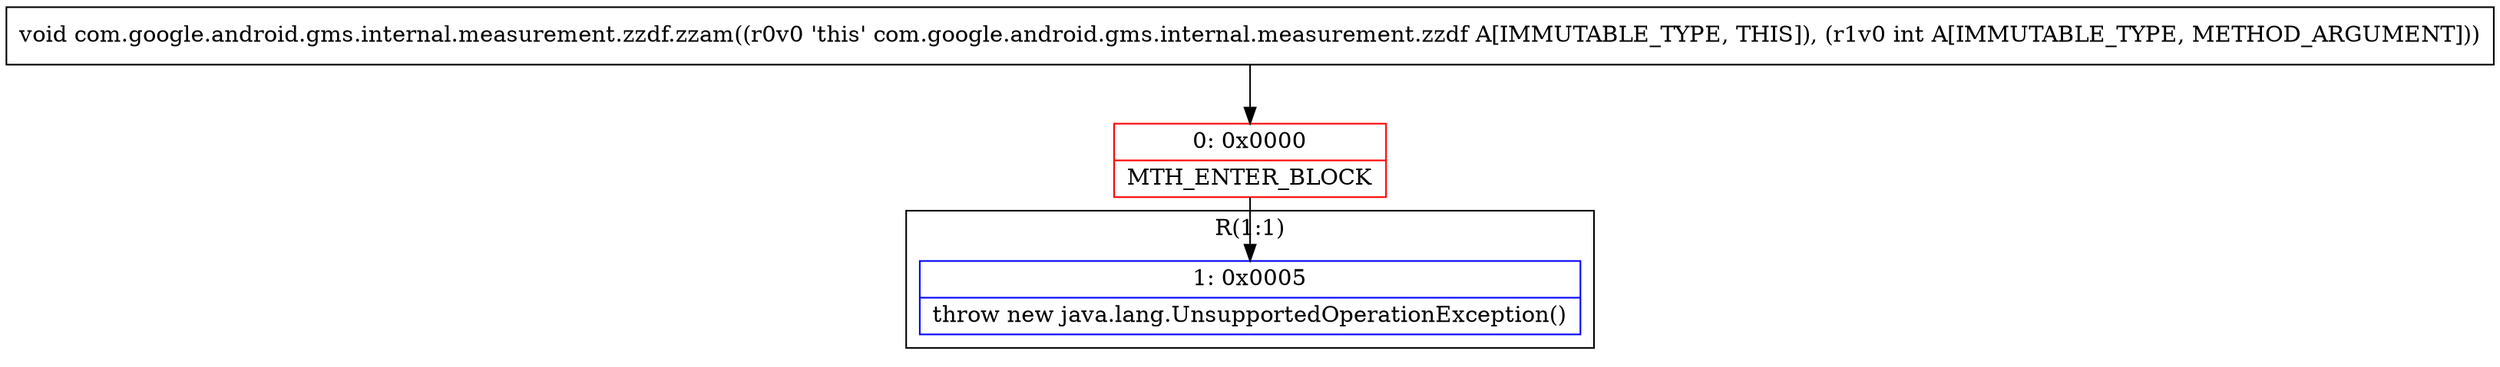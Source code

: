 digraph "CFG forcom.google.android.gms.internal.measurement.zzdf.zzam(I)V" {
subgraph cluster_Region_1201264969 {
label = "R(1:1)";
node [shape=record,color=blue];
Node_1 [shape=record,label="{1\:\ 0x0005|throw new java.lang.UnsupportedOperationException()\l}"];
}
Node_0 [shape=record,color=red,label="{0\:\ 0x0000|MTH_ENTER_BLOCK\l}"];
MethodNode[shape=record,label="{void com.google.android.gms.internal.measurement.zzdf.zzam((r0v0 'this' com.google.android.gms.internal.measurement.zzdf A[IMMUTABLE_TYPE, THIS]), (r1v0 int A[IMMUTABLE_TYPE, METHOD_ARGUMENT])) }"];
MethodNode -> Node_0;
Node_0 -> Node_1;
}

